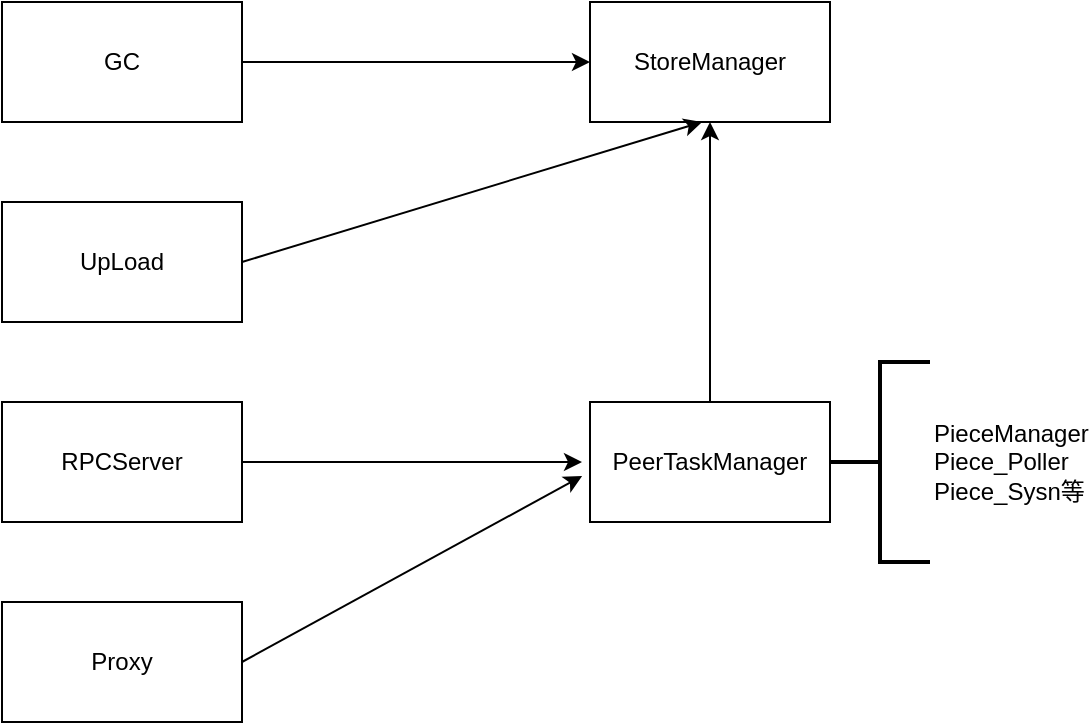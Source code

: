 <mxfile version="18.1.2" type="github">
  <diagram id="p5emcz8QQ4kMEHluitBC" name="Page-1">
    <mxGraphModel dx="1426" dy="1994" grid="1" gridSize="10" guides="1" tooltips="1" connect="1" arrows="1" fold="1" page="1" pageScale="1" pageWidth="827" pageHeight="1169" math="0" shadow="0">
      <root>
        <mxCell id="0" />
        <mxCell id="1" parent="0" />
        <mxCell id="1yZmjVOdXcLfvgt7baMJ-1" value="GC" style="rounded=0;whiteSpace=wrap;html=1;" parent="1" vertex="1">
          <mxGeometry x="120" y="-620" width="120" height="60" as="geometry" />
        </mxCell>
        <mxCell id="1yZmjVOdXcLfvgt7baMJ-2" value="UpLoad" style="rounded=0;whiteSpace=wrap;html=1;" parent="1" vertex="1">
          <mxGeometry x="120" y="-520" width="120" height="60" as="geometry" />
        </mxCell>
        <mxCell id="1yZmjVOdXcLfvgt7baMJ-3" value="RPCServer" style="rounded=0;whiteSpace=wrap;html=1;" parent="1" vertex="1">
          <mxGeometry x="120" y="-420" width="120" height="60" as="geometry" />
        </mxCell>
        <mxCell id="1yZmjVOdXcLfvgt7baMJ-4" value="Proxy" style="rounded=0;whiteSpace=wrap;html=1;" parent="1" vertex="1">
          <mxGeometry x="120" y="-320" width="120" height="60" as="geometry" />
        </mxCell>
        <mxCell id="1yZmjVOdXcLfvgt7baMJ-5" value="" style="endArrow=classic;html=1;rounded=0;exitX=1;exitY=0.5;exitDx=0;exitDy=0;" parent="1" source="1yZmjVOdXcLfvgt7baMJ-1" target="1yZmjVOdXcLfvgt7baMJ-6" edge="1">
          <mxGeometry width="50" height="50" relative="1" as="geometry">
            <mxPoint x="390" y="-240" as="sourcePoint" />
            <mxPoint x="447" y="-590" as="targetPoint" />
          </mxGeometry>
        </mxCell>
        <mxCell id="1yZmjVOdXcLfvgt7baMJ-6" value="StoreManager" style="rounded=0;whiteSpace=wrap;html=1;" parent="1" vertex="1">
          <mxGeometry x="414" y="-620" width="120" height="60" as="geometry" />
        </mxCell>
        <mxCell id="1yZmjVOdXcLfvgt7baMJ-7" value="PeerTaskManager" style="rounded=0;whiteSpace=wrap;html=1;" parent="1" vertex="1">
          <mxGeometry x="414" y="-420" width="120" height="60" as="geometry" />
        </mxCell>
        <mxCell id="1yZmjVOdXcLfvgt7baMJ-8" value="" style="endArrow=classic;html=1;rounded=0;exitX=1;exitY=0.5;exitDx=0;exitDy=0;" parent="1" source="1yZmjVOdXcLfvgt7baMJ-2" edge="1">
          <mxGeometry width="50" height="50" relative="1" as="geometry">
            <mxPoint x="370" y="-530" as="sourcePoint" />
            <mxPoint x="470" y="-560" as="targetPoint" />
          </mxGeometry>
        </mxCell>
        <mxCell id="1yZmjVOdXcLfvgt7baMJ-9" value="" style="endArrow=classic;html=1;rounded=0;exitX=1;exitY=0.5;exitDx=0;exitDy=0;" parent="1" source="1yZmjVOdXcLfvgt7baMJ-3" edge="1">
          <mxGeometry width="50" height="50" relative="1" as="geometry">
            <mxPoint x="150" y="-240" as="sourcePoint" />
            <mxPoint x="410" y="-390" as="targetPoint" />
          </mxGeometry>
        </mxCell>
        <mxCell id="1yZmjVOdXcLfvgt7baMJ-10" value="" style="endArrow=classic;html=1;rounded=0;exitX=1;exitY=0.5;exitDx=0;exitDy=0;entryX=-0.033;entryY=0.617;entryDx=0;entryDy=0;entryPerimeter=0;" parent="1" source="1yZmjVOdXcLfvgt7baMJ-4" target="1yZmjVOdXcLfvgt7baMJ-7" edge="1">
          <mxGeometry width="50" height="50" relative="1" as="geometry">
            <mxPoint x="390" y="-540" as="sourcePoint" />
            <mxPoint x="410" y="-390" as="targetPoint" />
          </mxGeometry>
        </mxCell>
        <mxCell id="1yZmjVOdXcLfvgt7baMJ-11" value="" style="endArrow=classic;html=1;rounded=0;exitX=0.5;exitY=0;exitDx=0;exitDy=0;entryX=0.5;entryY=1;entryDx=0;entryDy=0;" parent="1" source="1yZmjVOdXcLfvgt7baMJ-7" target="1yZmjVOdXcLfvgt7baMJ-6" edge="1">
          <mxGeometry width="50" height="50" relative="1" as="geometry">
            <mxPoint x="390" y="-540" as="sourcePoint" />
            <mxPoint x="440" y="-590" as="targetPoint" />
          </mxGeometry>
        </mxCell>
        <mxCell id="1yZmjVOdXcLfvgt7baMJ-12" value="PieceManager&lt;br&gt;Piece_Poller&lt;br&gt;Piece_Sysn等" style="strokeWidth=2;html=1;shape=mxgraph.flowchart.annotation_2;align=left;labelPosition=right;pointerEvents=1;" parent="1" vertex="1">
          <mxGeometry x="534" y="-440" width="50" height="100" as="geometry" />
        </mxCell>
      </root>
    </mxGraphModel>
  </diagram>
</mxfile>
